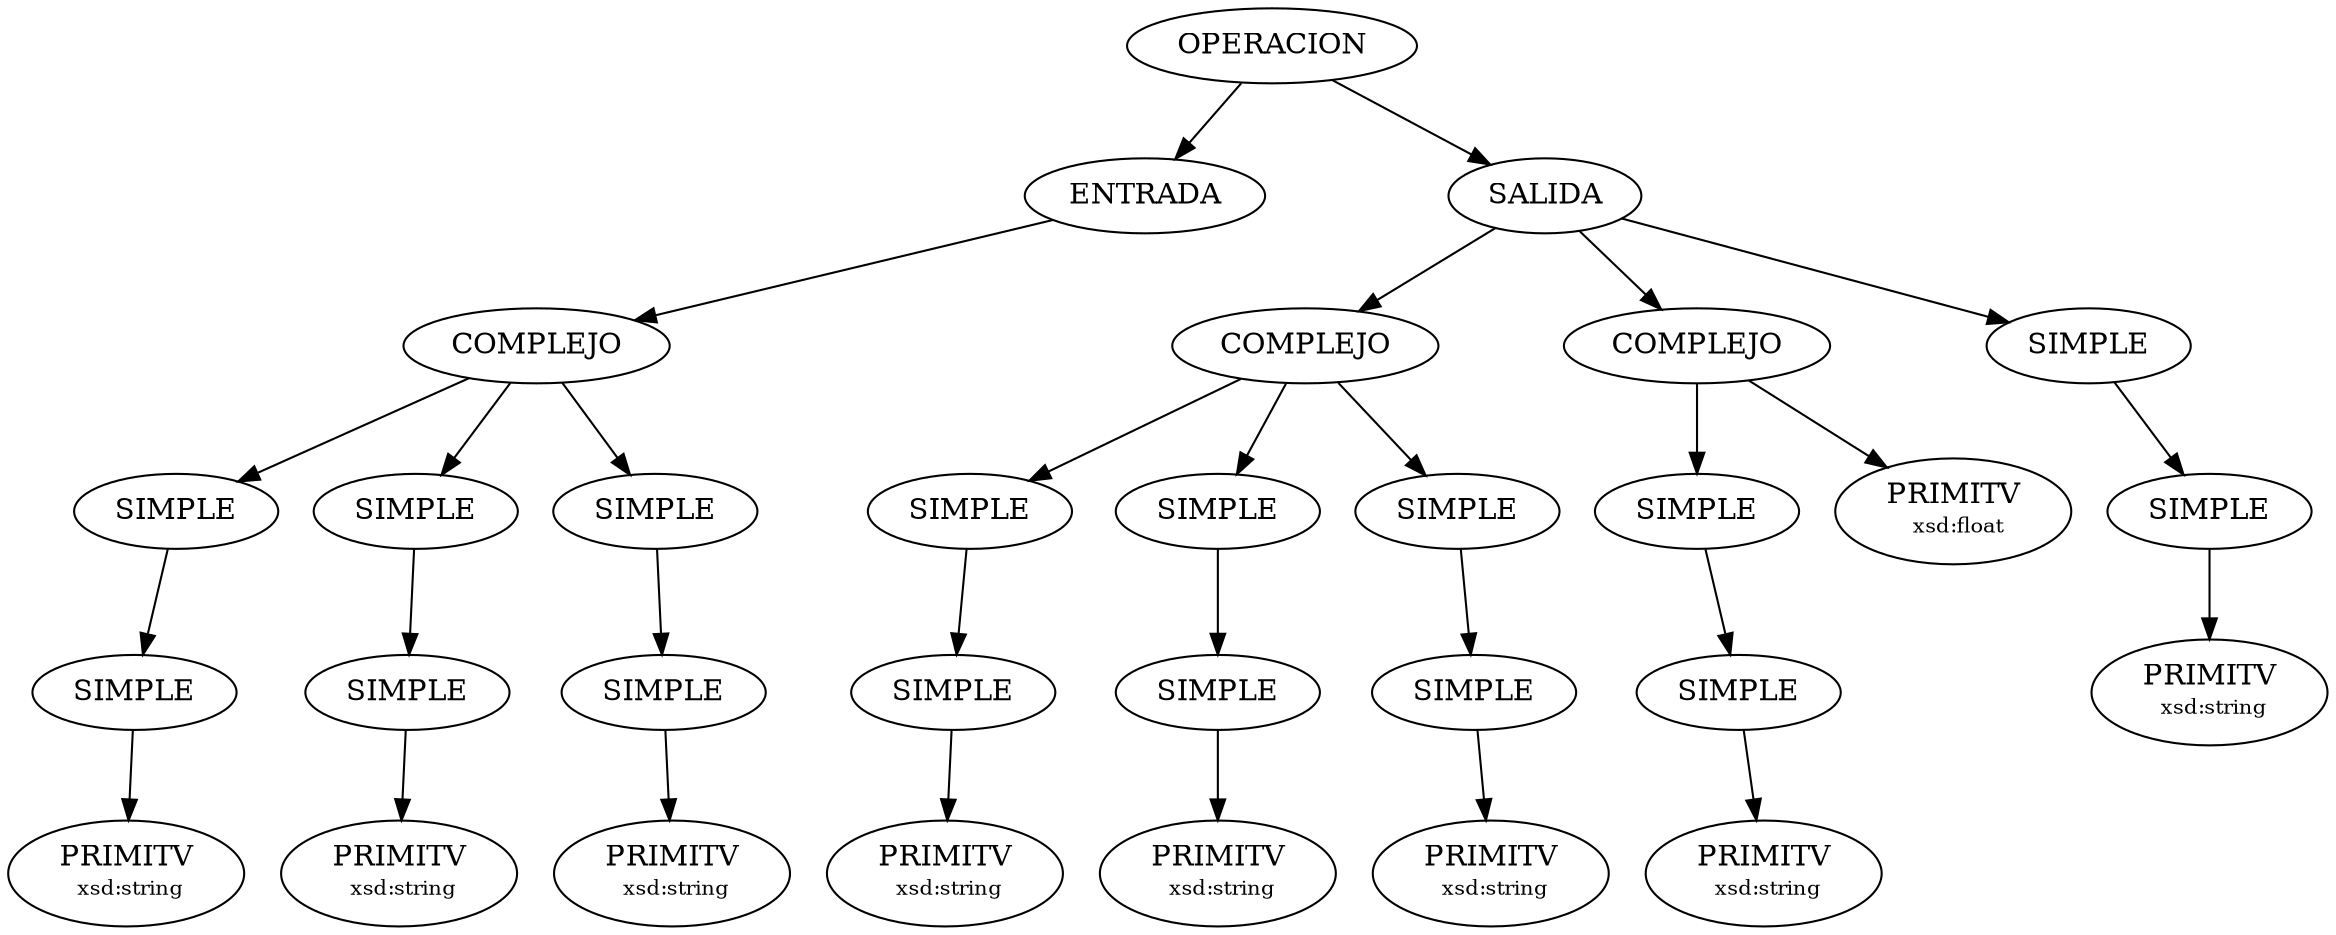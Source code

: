 digraph G
{
N0R0n0 [label="OPERACION"];
N1R0n0 [label="ENTRADA"];
N2R0n0 [label="COMPLEJO"];
N3R0n0 [label="SIMPLE"];
N4R0n0 [label="SIMPLE"];
N5R0n0 [label=<PRIMITV<BR/> <FONT POINT-SIZE="10">xsd:string</FONT>>];
N3R0n1 [label="SIMPLE"];
N4R1n0 [label="SIMPLE"];
N5R1n0 [label=<PRIMITV<BR/> <FONT POINT-SIZE="10">xsd:string</FONT>>];
N3R0n2 [label="SIMPLE"];
N4R2n0 [label="SIMPLE"];
N5R2n0 [label=<PRIMITV<BR/> <FONT POINT-SIZE="10">xsd:string</FONT>>];
N1R0n1 [label="SALIDA"];
N2R1n0 [label="COMPLEJO"];
N3R3n0 [label="SIMPLE"];
N4R5n0 [label="SIMPLE"];
N5R4n0 [label=<PRIMITV<BR/> <FONT POINT-SIZE="10">xsd:string</FONT>>];
N3R3n1 [label="SIMPLE"];
N4R6n0 [label="SIMPLE"];
N5R5n0 [label=<PRIMITV<BR/> <FONT POINT-SIZE="10">xsd:string</FONT>>];
N3R3n2 [label="SIMPLE"];
N4R7n0 [label="SIMPLE"];
N5R6n0 [label=<PRIMITV<BR/> <FONT POINT-SIZE="10">xsd:string</FONT>>];
N2R1n1 [label="COMPLEJO"];
N3R1n0 [label="SIMPLE"];
N4R3n0 [label="SIMPLE"];
N5R3n0 [label=<PRIMITV<BR/> <FONT POINT-SIZE="10">xsd:string</FONT>>];
N3R1n1 [label=<PRIMITV<BR/> <FONT POINT-SIZE="10">xsd:float</FONT>>];
N2R1n2 [label="SIMPLE"];
N3R2n0 [label="SIMPLE"];
N4R4n0 [label=<PRIMITV<BR/> <FONT POINT-SIZE="10">xsd:string</FONT>>];

N0R0n0 -> N1R0n0;
N1R0n0 -> N2R0n0;
N2R0n0 -> N3R0n0;
N3R0n0 -> N4R0n0;
N4R0n0 -> N5R0n0;
N2R0n0 -> N3R0n1;
N3R0n1 -> N4R1n0;
N4R1n0 -> N5R1n0;
N2R0n0 -> N3R0n2;
N3R0n2 -> N4R2n0;
N4R2n0 -> N5R2n0;
N0R0n0 -> N1R0n1;
N1R0n1 -> N2R1n0;
N2R1n0 -> N3R3n0;
N3R3n0 -> N4R5n0;
N4R5n0 -> N5R4n0;
N2R1n0 -> N3R3n1;
N3R3n1 -> N4R6n0;
N4R6n0 -> N5R5n0;
N2R1n0 -> N3R3n2;
N3R3n2 -> N4R7n0;
N4R7n0 -> N5R6n0;
N1R0n1 -> N2R1n1;
N2R1n1 -> N3R1n0;
N3R1n0 -> N4R3n0;
N4R3n0 -> N5R3n0;
N2R1n1 -> N3R1n1;
N1R0n1 -> N2R1n2;
N2R1n2 -> N3R2n0;
N3R2n0 -> N4R4n0;

}
